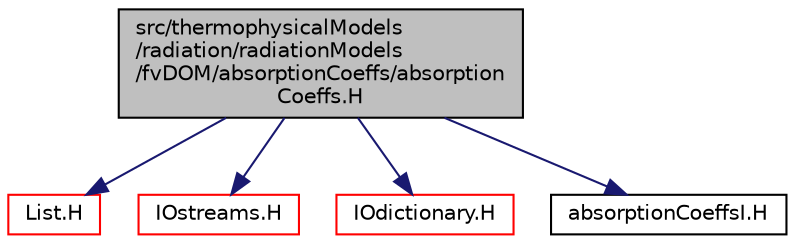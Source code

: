 digraph "src/thermophysicalModels/radiation/radiationModels/fvDOM/absorptionCoeffs/absorptionCoeffs.H"
{
  bgcolor="transparent";
  edge [fontname="Helvetica",fontsize="10",labelfontname="Helvetica",labelfontsize="10"];
  node [fontname="Helvetica",fontsize="10",shape=record];
  Node1 [label="src/thermophysicalModels\l/radiation/radiationModels\l/fvDOM/absorptionCoeffs/absorption\lCoeffs.H",height=0.2,width=0.4,color="black", fillcolor="grey75", style="filled", fontcolor="black"];
  Node1 -> Node2 [color="midnightblue",fontsize="10",style="solid",fontname="Helvetica"];
  Node2 [label="List.H",height=0.2,width=0.4,color="red",URL="$a07819.html"];
  Node1 -> Node3 [color="midnightblue",fontsize="10",style="solid",fontname="Helvetica"];
  Node3 [label="IOstreams.H",height=0.2,width=0.4,color="red",URL="$a07961.html",tooltip="Useful combination of include files which define Sin, Sout and Serr and the use of IO streams general..."];
  Node1 -> Node4 [color="midnightblue",fontsize="10",style="solid",fontname="Helvetica"];
  Node4 [label="IOdictionary.H",height=0.2,width=0.4,color="red",URL="$a07943.html"];
  Node1 -> Node5 [color="midnightblue",fontsize="10",style="solid",fontname="Helvetica"];
  Node5 [label="absorptionCoeffsI.H",height=0.2,width=0.4,color="black",URL="$a10315.html"];
}
